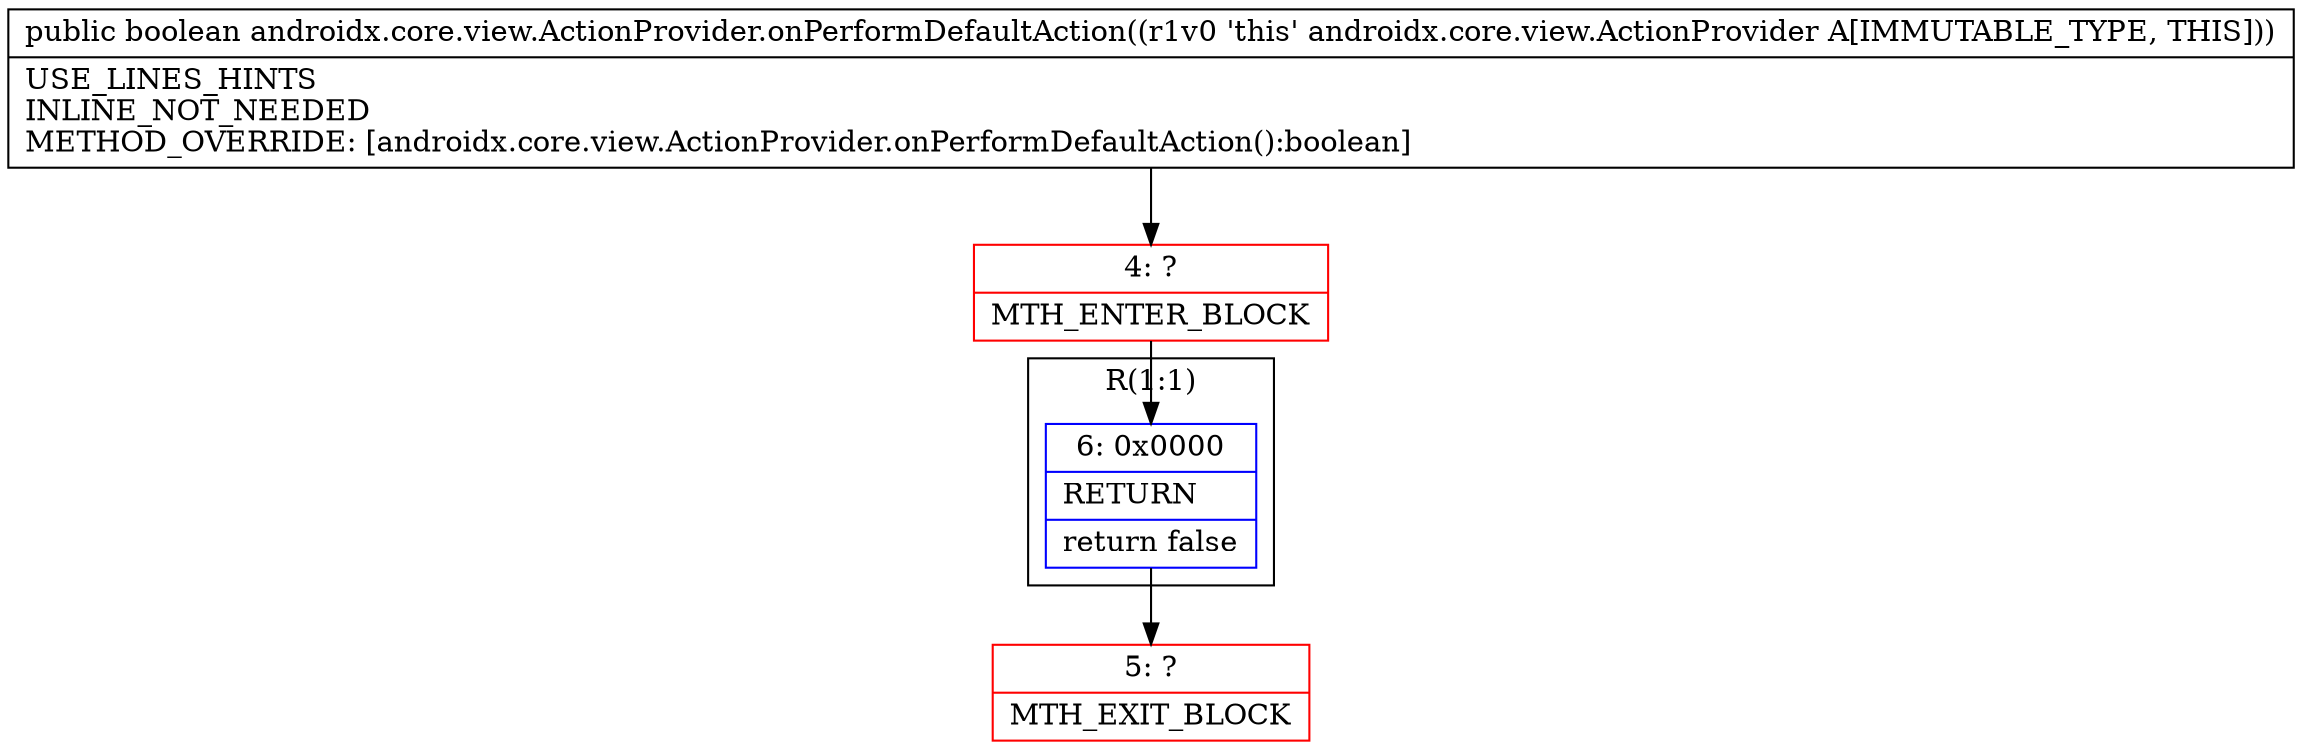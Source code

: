 digraph "CFG forandroidx.core.view.ActionProvider.onPerformDefaultAction()Z" {
subgraph cluster_Region_711323978 {
label = "R(1:1)";
node [shape=record,color=blue];
Node_6 [shape=record,label="{6\:\ 0x0000|RETURN\l|return false\l}"];
}
Node_4 [shape=record,color=red,label="{4\:\ ?|MTH_ENTER_BLOCK\l}"];
Node_5 [shape=record,color=red,label="{5\:\ ?|MTH_EXIT_BLOCK\l}"];
MethodNode[shape=record,label="{public boolean androidx.core.view.ActionProvider.onPerformDefaultAction((r1v0 'this' androidx.core.view.ActionProvider A[IMMUTABLE_TYPE, THIS]))  | USE_LINES_HINTS\lINLINE_NOT_NEEDED\lMETHOD_OVERRIDE: [androidx.core.view.ActionProvider.onPerformDefaultAction():boolean]\l}"];
MethodNode -> Node_4;Node_6 -> Node_5;
Node_4 -> Node_6;
}

